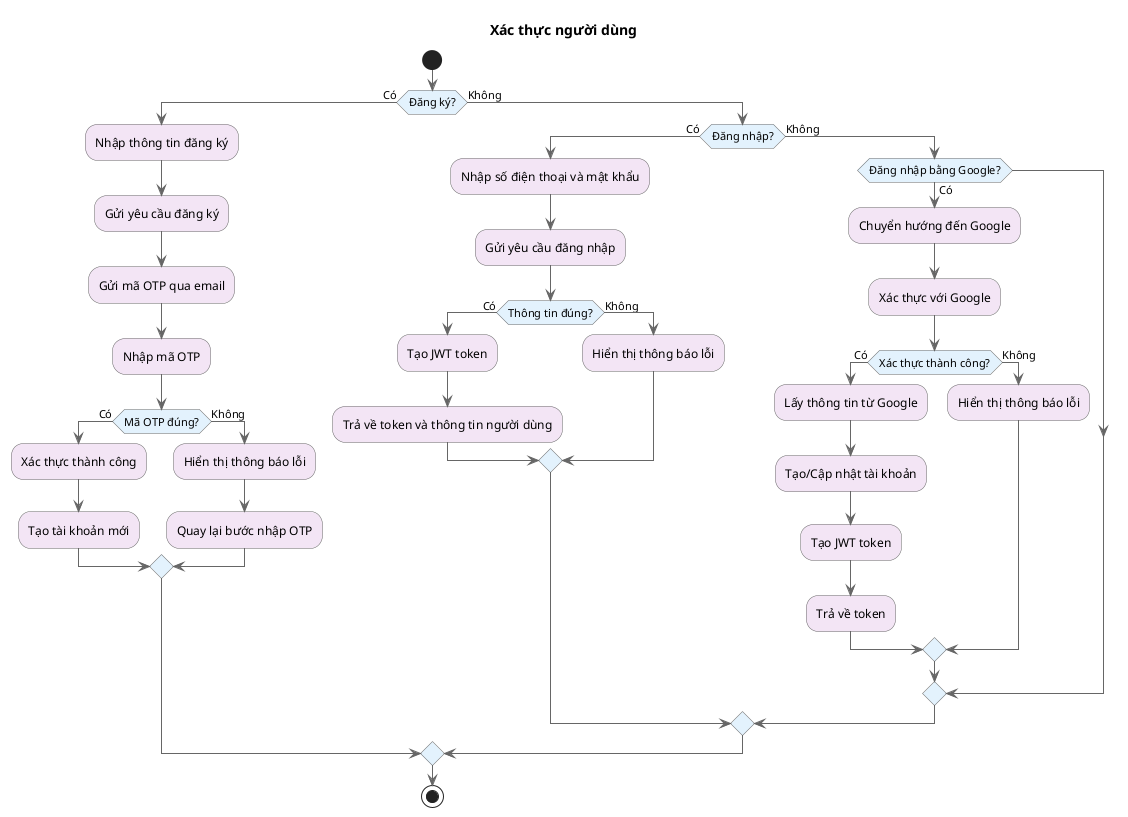 @startuml Authentication Activity

' Styling
skinparam {
    ActivityBackgroundColor #F3E5F5
    ActivityBorderColor #666666
    ArrowColor #666666
    ActivityDiamondBackgroundColor #E3F2FD
    ActivityDiamondBorderColor #666666
}

title Xác thực người dùng

start

if (Đăng ký?) then (Có)
    :Nhập thông tin đăng ký;
    :Gửi yêu cầu đăng ký;
    :Gửi mã OTP qua email;
    :Nhập mã OTP;
    if (Mã OTP đúng?) then (Có)
        :Xác thực thành công;
        :Tạo tài khoản mới;
    else (Không)
        :Hiển thị thông báo lỗi;
        :Quay lại bước nhập OTP;
    endif
else (Không)
    if (Đăng nhập?) then (Có)
        :Nhập số điện thoại và mật khẩu;
        :Gửi yêu cầu đăng nhập;
        if (Thông tin đúng?) then (Có)
            :Tạo JWT token;
            :Trả về token và thông tin người dùng;
        else (Không)
            :Hiển thị thông báo lỗi;
        endif
    else (Không)
        if (Đăng nhập bằng Google?) then (Có)
            :Chuyển hướng đến Google;
            :Xác thực với Google;
            if (Xác thực thành công?) then (Có)
                :Lấy thông tin từ Google;
                :Tạo/Cập nhật tài khoản;
                :Tạo JWT token;
                :Trả về token;
            else (Không)
                :Hiển thị thông báo lỗi;
            endif
        endif
    endif
endif

stop

@enduml 